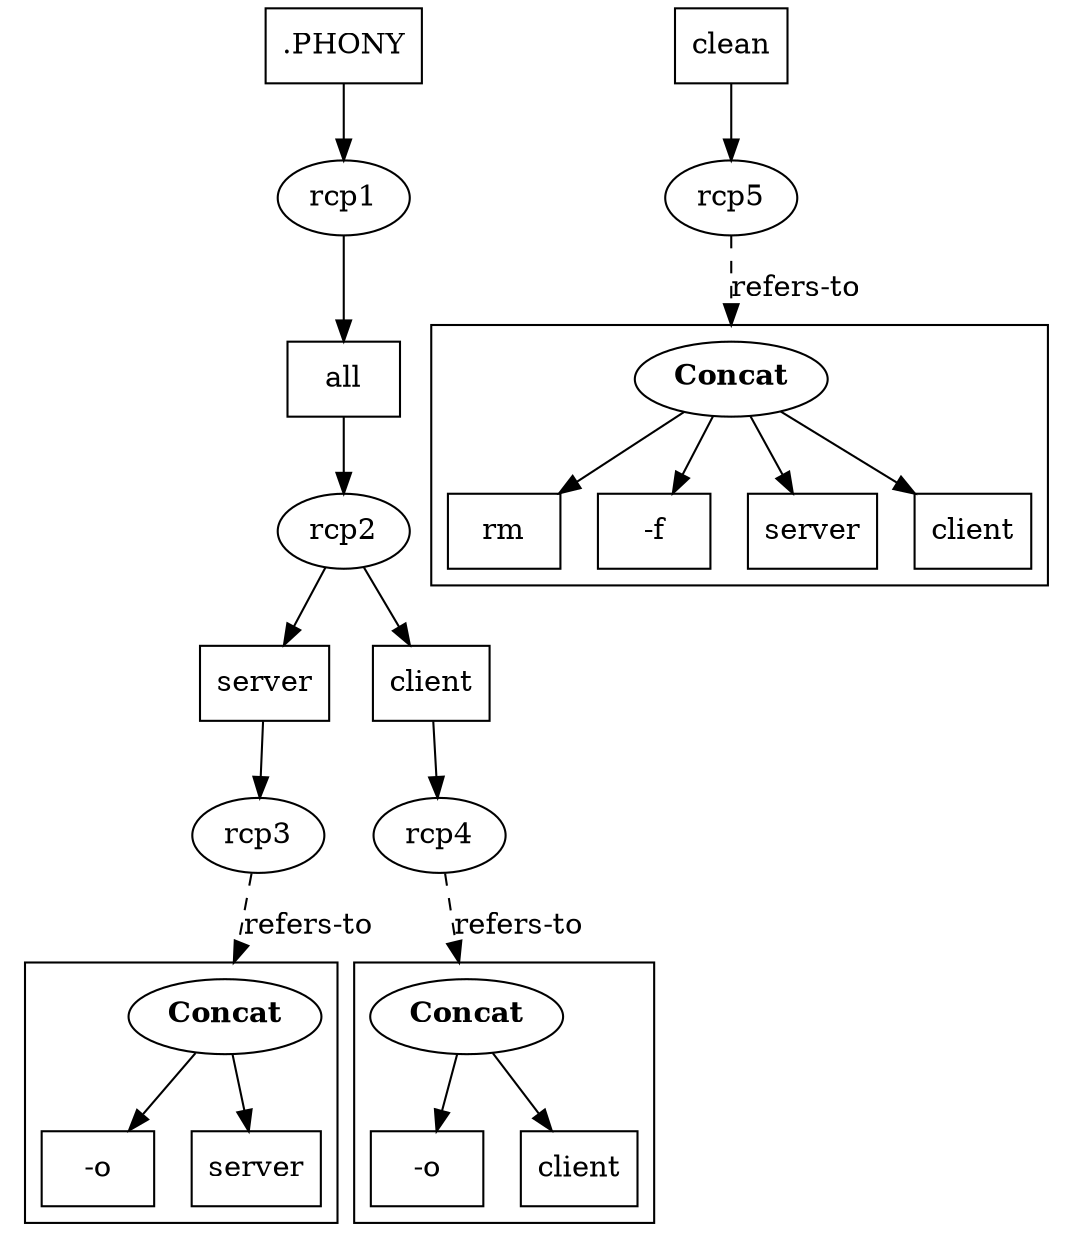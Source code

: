 digraph G {
compound=true;
".PHONY" [shape=rectangle];
"rcp1" [shape=oval];
".PHONY" -> "rcp1";
"all" [shape=rectangle];
"rcp1" -> "all";
"rcp2" [shape=oval];
"all" -> "rcp2";
"server" [shape=rectangle];
"rcp2" -> "server";
"client" [shape=rectangle];
"rcp2" -> "client";
"rcp3" [shape=oval];
"server" -> "rcp3";
subgraph cluster_recipe1{
"-o1" [shape=rectangle, label="-o"];
"Concat1" [shape=oval, label=<<B>Concat</B>>];
"Concat1" -> "-o1";
"server2" [shape=rectangle, label="server"];
"Concat1" -> "server2";
}
rcp3 -> Concat1 [style=dashed, label="refers-to", lhead=cluster_recipe1]
"rcp4" [shape=oval];
"client" -> "rcp4";
subgraph cluster_recipe2{
"-o3" [shape=rectangle, label="-o"];
"Concat2" [shape=oval, label=<<B>Concat</B>>];
"Concat2" -> "-o3";
"client4" [shape=rectangle, label="client"];
"Concat2" -> "client4";
}
rcp4 -> Concat2 [style=dashed, label="refers-to", lhead=cluster_recipe2]
"clean" [shape=rectangle];
"rcp5" [shape=oval];
"clean" -> "rcp5";
subgraph cluster_recipe3{
"rm5" [shape=rectangle, label="rm"];
"Concat3" [shape=oval, label=<<B>Concat</B>>];
"Concat3" -> "rm5";
"-f6" [shape=rectangle, label="-f"];
"Concat3" -> "-f6";
"server7" [shape=rectangle, label="server"];
"Concat3" -> "server7";
"client8" [shape=rectangle, label="client"];
"Concat3" -> "client8";
}
rcp5 -> Concat3 [style=dashed, label="refers-to", lhead=cluster_recipe3]
}
